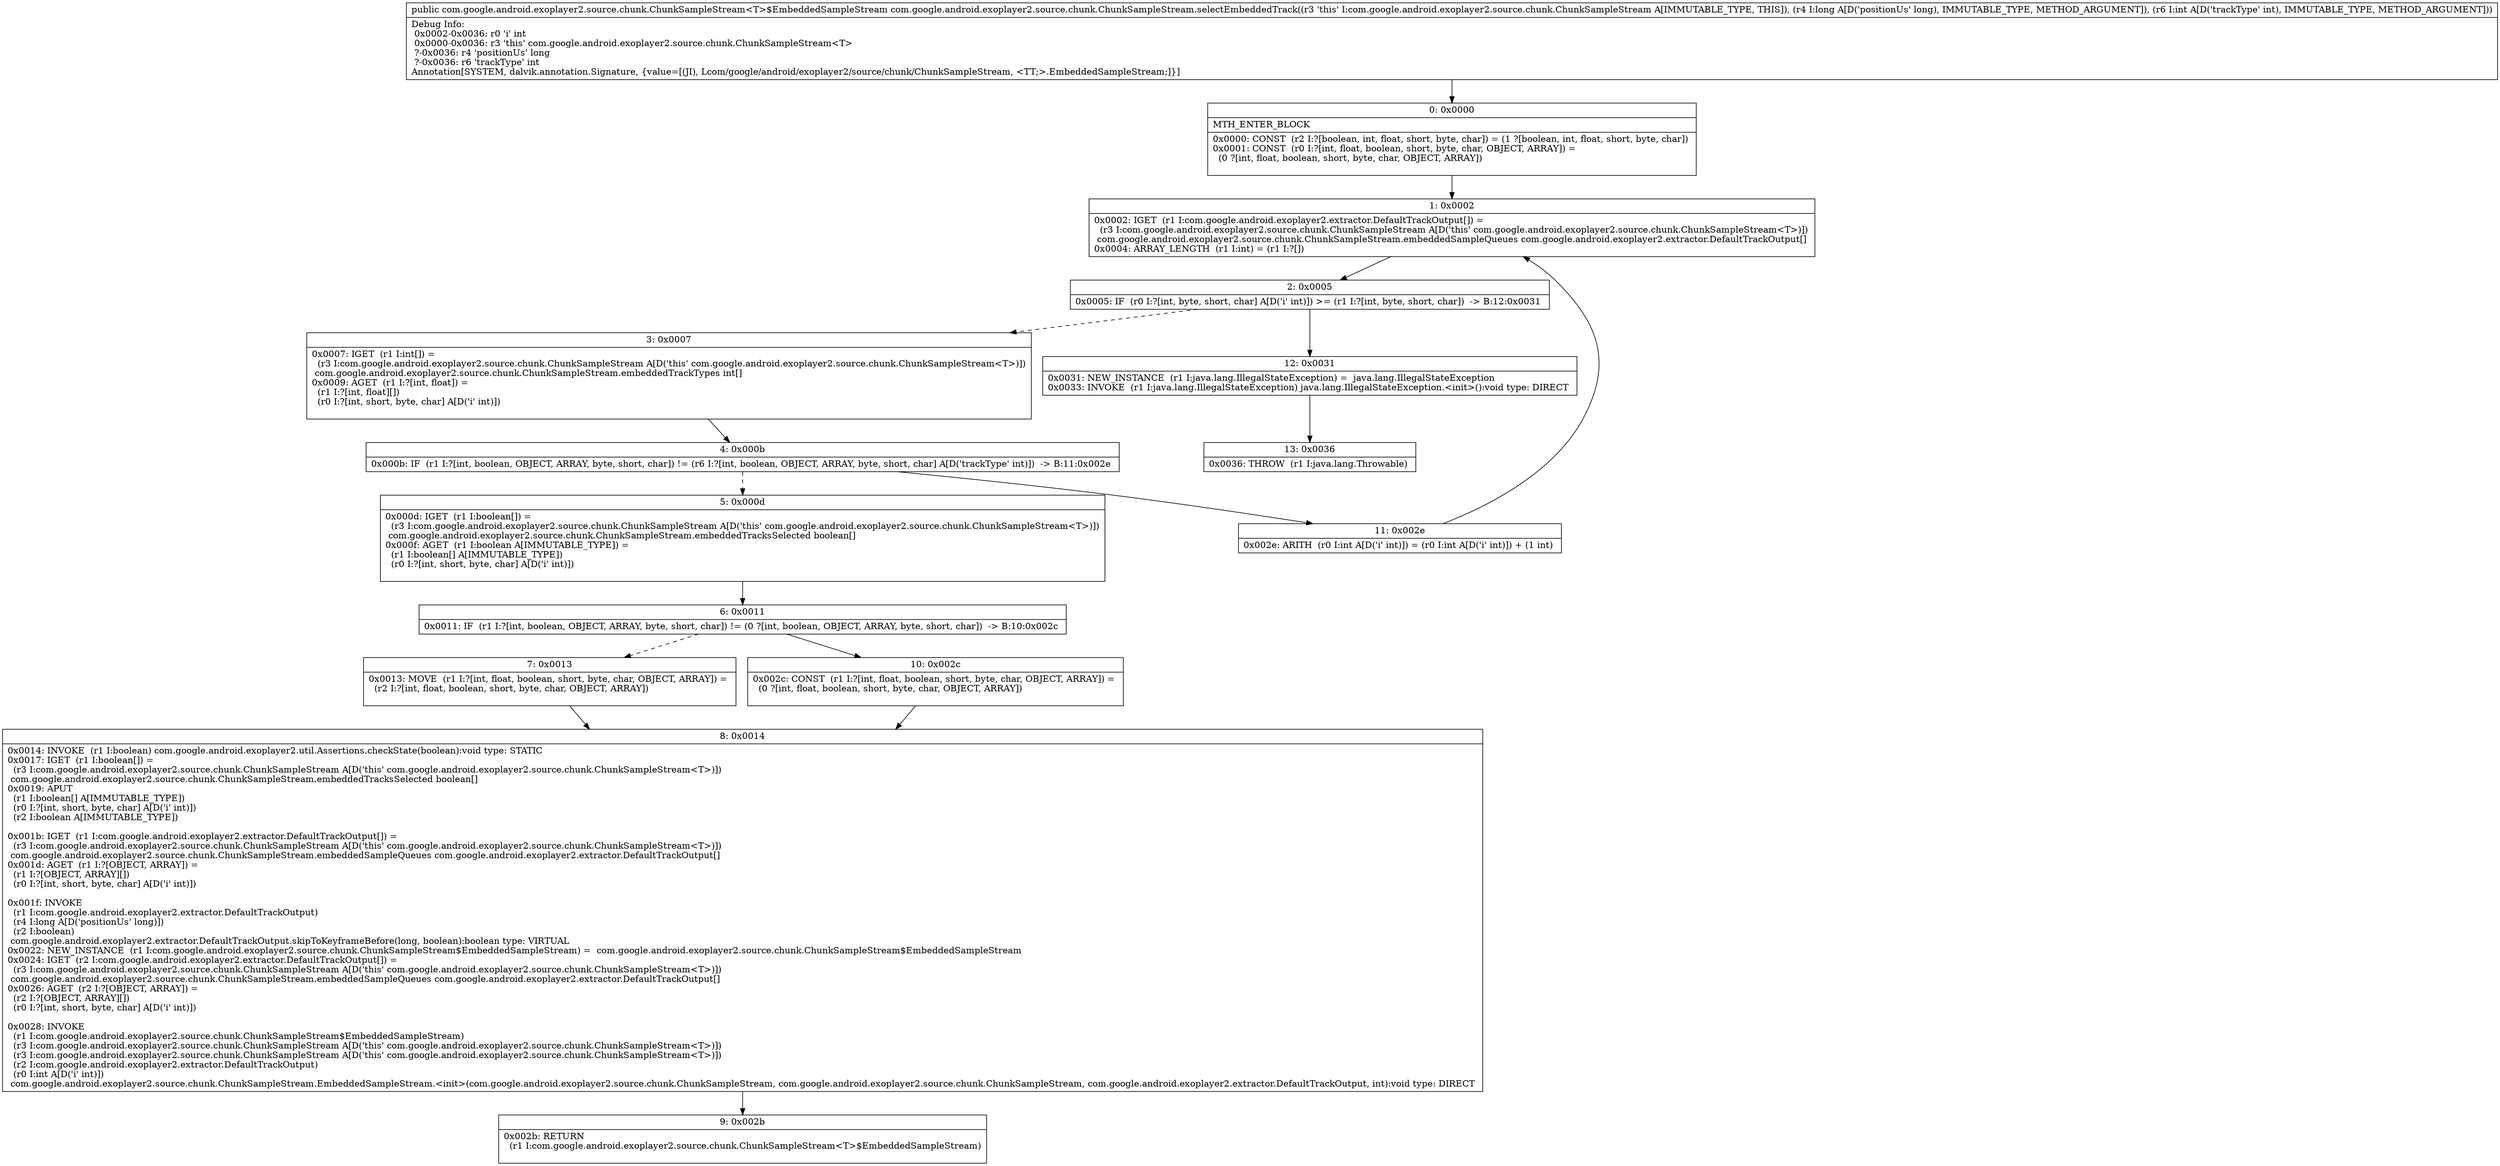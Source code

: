 digraph "CFG forcom.google.android.exoplayer2.source.chunk.ChunkSampleStream.selectEmbeddedTrack(JI)Lcom\/google\/android\/exoplayer2\/source\/chunk\/ChunkSampleStream$EmbeddedSampleStream;" {
Node_0 [shape=record,label="{0\:\ 0x0000|MTH_ENTER_BLOCK\l|0x0000: CONST  (r2 I:?[boolean, int, float, short, byte, char]) = (1 ?[boolean, int, float, short, byte, char]) \l0x0001: CONST  (r0 I:?[int, float, boolean, short, byte, char, OBJECT, ARRAY]) = \l  (0 ?[int, float, boolean, short, byte, char, OBJECT, ARRAY])\l \l}"];
Node_1 [shape=record,label="{1\:\ 0x0002|0x0002: IGET  (r1 I:com.google.android.exoplayer2.extractor.DefaultTrackOutput[]) = \l  (r3 I:com.google.android.exoplayer2.source.chunk.ChunkSampleStream A[D('this' com.google.android.exoplayer2.source.chunk.ChunkSampleStream\<T\>)])\l com.google.android.exoplayer2.source.chunk.ChunkSampleStream.embeddedSampleQueues com.google.android.exoplayer2.extractor.DefaultTrackOutput[] \l0x0004: ARRAY_LENGTH  (r1 I:int) = (r1 I:?[]) \l}"];
Node_2 [shape=record,label="{2\:\ 0x0005|0x0005: IF  (r0 I:?[int, byte, short, char] A[D('i' int)]) \>= (r1 I:?[int, byte, short, char])  \-\> B:12:0x0031 \l}"];
Node_3 [shape=record,label="{3\:\ 0x0007|0x0007: IGET  (r1 I:int[]) = \l  (r3 I:com.google.android.exoplayer2.source.chunk.ChunkSampleStream A[D('this' com.google.android.exoplayer2.source.chunk.ChunkSampleStream\<T\>)])\l com.google.android.exoplayer2.source.chunk.ChunkSampleStream.embeddedTrackTypes int[] \l0x0009: AGET  (r1 I:?[int, float]) = \l  (r1 I:?[int, float][])\l  (r0 I:?[int, short, byte, char] A[D('i' int)])\l \l}"];
Node_4 [shape=record,label="{4\:\ 0x000b|0x000b: IF  (r1 I:?[int, boolean, OBJECT, ARRAY, byte, short, char]) != (r6 I:?[int, boolean, OBJECT, ARRAY, byte, short, char] A[D('trackType' int)])  \-\> B:11:0x002e \l}"];
Node_5 [shape=record,label="{5\:\ 0x000d|0x000d: IGET  (r1 I:boolean[]) = \l  (r3 I:com.google.android.exoplayer2.source.chunk.ChunkSampleStream A[D('this' com.google.android.exoplayer2.source.chunk.ChunkSampleStream\<T\>)])\l com.google.android.exoplayer2.source.chunk.ChunkSampleStream.embeddedTracksSelected boolean[] \l0x000f: AGET  (r1 I:boolean A[IMMUTABLE_TYPE]) = \l  (r1 I:boolean[] A[IMMUTABLE_TYPE])\l  (r0 I:?[int, short, byte, char] A[D('i' int)])\l \l}"];
Node_6 [shape=record,label="{6\:\ 0x0011|0x0011: IF  (r1 I:?[int, boolean, OBJECT, ARRAY, byte, short, char]) != (0 ?[int, boolean, OBJECT, ARRAY, byte, short, char])  \-\> B:10:0x002c \l}"];
Node_7 [shape=record,label="{7\:\ 0x0013|0x0013: MOVE  (r1 I:?[int, float, boolean, short, byte, char, OBJECT, ARRAY]) = \l  (r2 I:?[int, float, boolean, short, byte, char, OBJECT, ARRAY])\l \l}"];
Node_8 [shape=record,label="{8\:\ 0x0014|0x0014: INVOKE  (r1 I:boolean) com.google.android.exoplayer2.util.Assertions.checkState(boolean):void type: STATIC \l0x0017: IGET  (r1 I:boolean[]) = \l  (r3 I:com.google.android.exoplayer2.source.chunk.ChunkSampleStream A[D('this' com.google.android.exoplayer2.source.chunk.ChunkSampleStream\<T\>)])\l com.google.android.exoplayer2.source.chunk.ChunkSampleStream.embeddedTracksSelected boolean[] \l0x0019: APUT  \l  (r1 I:boolean[] A[IMMUTABLE_TYPE])\l  (r0 I:?[int, short, byte, char] A[D('i' int)])\l  (r2 I:boolean A[IMMUTABLE_TYPE])\l \l0x001b: IGET  (r1 I:com.google.android.exoplayer2.extractor.DefaultTrackOutput[]) = \l  (r3 I:com.google.android.exoplayer2.source.chunk.ChunkSampleStream A[D('this' com.google.android.exoplayer2.source.chunk.ChunkSampleStream\<T\>)])\l com.google.android.exoplayer2.source.chunk.ChunkSampleStream.embeddedSampleQueues com.google.android.exoplayer2.extractor.DefaultTrackOutput[] \l0x001d: AGET  (r1 I:?[OBJECT, ARRAY]) = \l  (r1 I:?[OBJECT, ARRAY][])\l  (r0 I:?[int, short, byte, char] A[D('i' int)])\l \l0x001f: INVOKE  \l  (r1 I:com.google.android.exoplayer2.extractor.DefaultTrackOutput)\l  (r4 I:long A[D('positionUs' long)])\l  (r2 I:boolean)\l com.google.android.exoplayer2.extractor.DefaultTrackOutput.skipToKeyframeBefore(long, boolean):boolean type: VIRTUAL \l0x0022: NEW_INSTANCE  (r1 I:com.google.android.exoplayer2.source.chunk.ChunkSampleStream$EmbeddedSampleStream) =  com.google.android.exoplayer2.source.chunk.ChunkSampleStream$EmbeddedSampleStream \l0x0024: IGET  (r2 I:com.google.android.exoplayer2.extractor.DefaultTrackOutput[]) = \l  (r3 I:com.google.android.exoplayer2.source.chunk.ChunkSampleStream A[D('this' com.google.android.exoplayer2.source.chunk.ChunkSampleStream\<T\>)])\l com.google.android.exoplayer2.source.chunk.ChunkSampleStream.embeddedSampleQueues com.google.android.exoplayer2.extractor.DefaultTrackOutput[] \l0x0026: AGET  (r2 I:?[OBJECT, ARRAY]) = \l  (r2 I:?[OBJECT, ARRAY][])\l  (r0 I:?[int, short, byte, char] A[D('i' int)])\l \l0x0028: INVOKE  \l  (r1 I:com.google.android.exoplayer2.source.chunk.ChunkSampleStream$EmbeddedSampleStream)\l  (r3 I:com.google.android.exoplayer2.source.chunk.ChunkSampleStream A[D('this' com.google.android.exoplayer2.source.chunk.ChunkSampleStream\<T\>)])\l  (r3 I:com.google.android.exoplayer2.source.chunk.ChunkSampleStream A[D('this' com.google.android.exoplayer2.source.chunk.ChunkSampleStream\<T\>)])\l  (r2 I:com.google.android.exoplayer2.extractor.DefaultTrackOutput)\l  (r0 I:int A[D('i' int)])\l com.google.android.exoplayer2.source.chunk.ChunkSampleStream.EmbeddedSampleStream.\<init\>(com.google.android.exoplayer2.source.chunk.ChunkSampleStream, com.google.android.exoplayer2.source.chunk.ChunkSampleStream, com.google.android.exoplayer2.extractor.DefaultTrackOutput, int):void type: DIRECT \l}"];
Node_9 [shape=record,label="{9\:\ 0x002b|0x002b: RETURN  \l  (r1 I:com.google.android.exoplayer2.source.chunk.ChunkSampleStream\<T\>$EmbeddedSampleStream)\l \l}"];
Node_10 [shape=record,label="{10\:\ 0x002c|0x002c: CONST  (r1 I:?[int, float, boolean, short, byte, char, OBJECT, ARRAY]) = \l  (0 ?[int, float, boolean, short, byte, char, OBJECT, ARRAY])\l \l}"];
Node_11 [shape=record,label="{11\:\ 0x002e|0x002e: ARITH  (r0 I:int A[D('i' int)]) = (r0 I:int A[D('i' int)]) + (1 int) \l}"];
Node_12 [shape=record,label="{12\:\ 0x0031|0x0031: NEW_INSTANCE  (r1 I:java.lang.IllegalStateException) =  java.lang.IllegalStateException \l0x0033: INVOKE  (r1 I:java.lang.IllegalStateException) java.lang.IllegalStateException.\<init\>():void type: DIRECT \l}"];
Node_13 [shape=record,label="{13\:\ 0x0036|0x0036: THROW  (r1 I:java.lang.Throwable) \l}"];
MethodNode[shape=record,label="{public com.google.android.exoplayer2.source.chunk.ChunkSampleStream\<T\>$EmbeddedSampleStream com.google.android.exoplayer2.source.chunk.ChunkSampleStream.selectEmbeddedTrack((r3 'this' I:com.google.android.exoplayer2.source.chunk.ChunkSampleStream A[IMMUTABLE_TYPE, THIS]), (r4 I:long A[D('positionUs' long), IMMUTABLE_TYPE, METHOD_ARGUMENT]), (r6 I:int A[D('trackType' int), IMMUTABLE_TYPE, METHOD_ARGUMENT]))  | Debug Info:\l  0x0002\-0x0036: r0 'i' int\l  0x0000\-0x0036: r3 'this' com.google.android.exoplayer2.source.chunk.ChunkSampleStream\<T\>\l  ?\-0x0036: r4 'positionUs' long\l  ?\-0x0036: r6 'trackType' int\lAnnotation[SYSTEM, dalvik.annotation.Signature, \{value=[(JI), Lcom\/google\/android\/exoplayer2\/source\/chunk\/ChunkSampleStream, \<TT;\>.EmbeddedSampleStream;]\}]\l}"];
MethodNode -> Node_0;
Node_0 -> Node_1;
Node_1 -> Node_2;
Node_2 -> Node_3[style=dashed];
Node_2 -> Node_12;
Node_3 -> Node_4;
Node_4 -> Node_5[style=dashed];
Node_4 -> Node_11;
Node_5 -> Node_6;
Node_6 -> Node_7[style=dashed];
Node_6 -> Node_10;
Node_7 -> Node_8;
Node_8 -> Node_9;
Node_10 -> Node_8;
Node_11 -> Node_1;
Node_12 -> Node_13;
}

